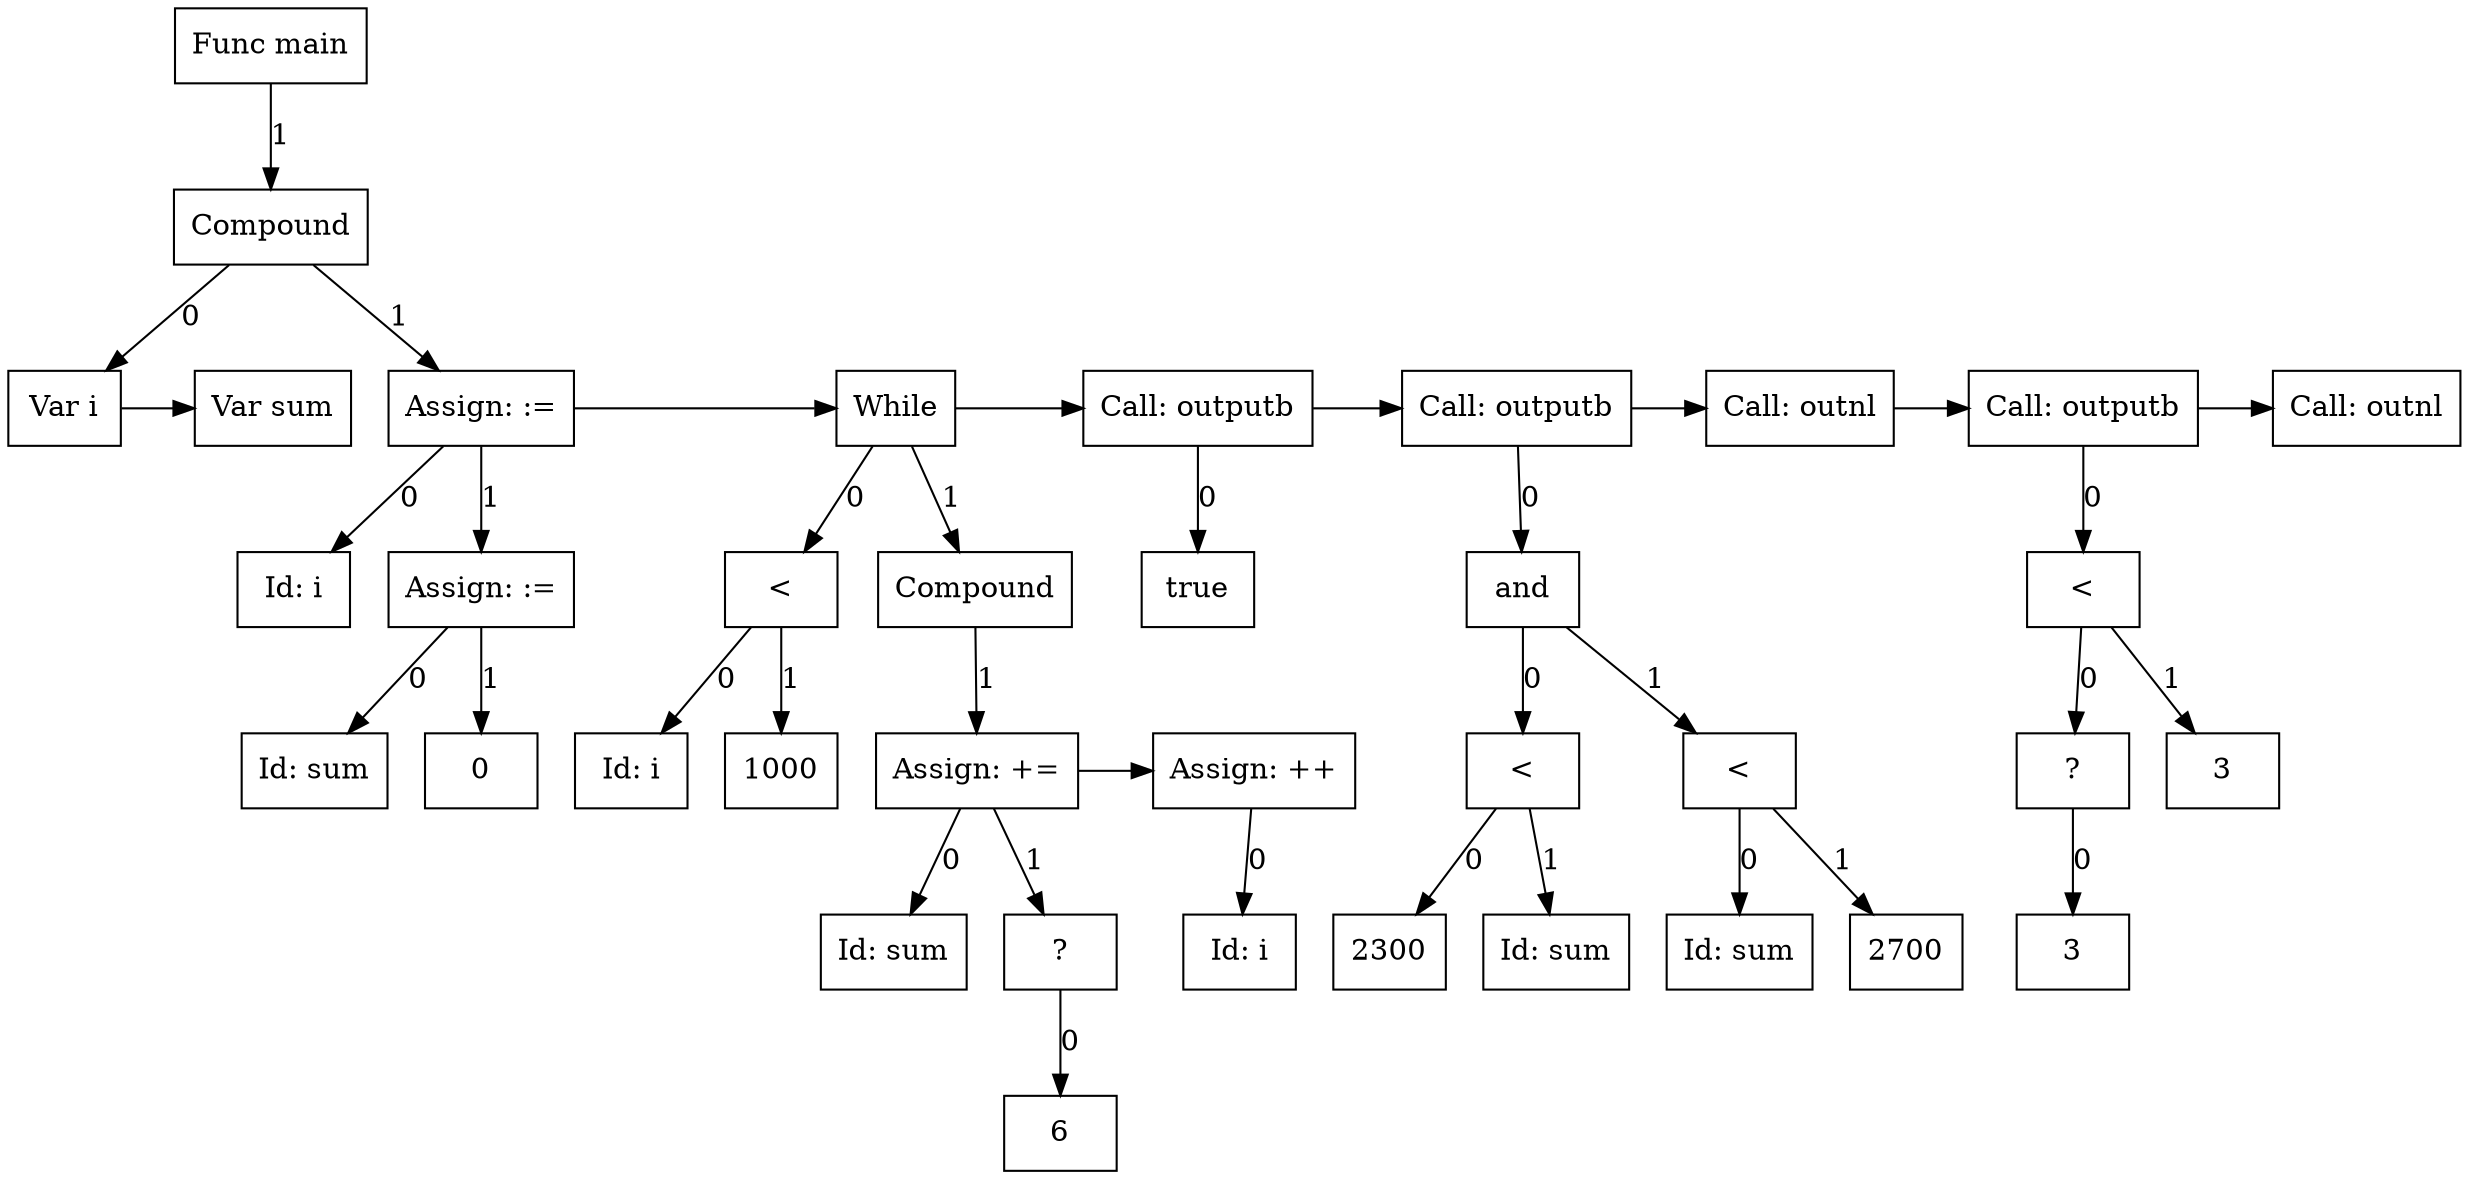 digraph G {
node36 [label="Func main"; shape=box];
subgraph childNames_36 {
rankdir="LR"; rank="same"; ordering=out
node35 [label="Compound"; shape=box];
}

subgraph childPtrs_36 {
rankdir="TB";
node36 -> node35 [label="1"];
}

subgraph childNames_35 {
rankdir="LR"; rank="same"; ordering=out
node0 [label="Var i"; shape=box];
node6 [label="Assign: :="; shape=box];
}

subgraph childPtrs_35 {
rankdir="TB";
node35 -> node0 [label="0"];
node35 -> node6 [label="1"];
}

subgraph SibNames_0 {
rankdir="LR"; rank="same";
node0 [label="Var i"; shape=box];
node1 [label="Var sum"; shape=box];
}

subgraph SibPtrs_0 {
rankdir="LR";
node0 -> node1;
}

subgraph childNames_6 {
rankdir="LR"; rank="same"; ordering=out
node2 [label="Id: i"; shape=box];
node5 [label="Assign: :="; shape=box];
}

subgraph childPtrs_6 {
rankdir="TB";
node6 -> node2 [label="0"];
node6 -> node5 [label="1"];
}

subgraph childNames_5 {
rankdir="LR"; rank="same"; ordering=out
node3 [label="Id: sum"; shape=box];
node4 [label="0"; shape=box];
}

subgraph childPtrs_5 {
rankdir="TB";
node5 -> node3 [label="0"];
node5 -> node4 [label="1"];
}

subgraph SibNames_6 {
rankdir="LR"; rank="same";
node6 [label="Assign: :="; shape=box];
node17 [label="While"; shape=box];
node19 [label="Call: outputb"; shape=box];
node27 [label="Call: outputb"; shape=box];
node28 [label="Call: outnl"; shape=box];
node33 [label="Call: outputb"; shape=box];
node34 [label="Call: outnl"; shape=box];
}

subgraph SibPtrs_6 {
rankdir="LR";
node6 -> node17;
node17 -> node19;
node19 -> node27;
node27 -> node28;
node28 -> node33;
node33 -> node34;
}

subgraph childNames_17 {
rankdir="LR"; rank="same"; ordering=out
node9 [label="<"; shape=box];
node16 [label="Compound"; shape=box];
}

subgraph childPtrs_17 {
rankdir="TB";
node17 -> node9 [label="0"];
node17 -> node16 [label="1"];
}

subgraph childNames_9 {
rankdir="LR"; rank="same"; ordering=out
node7 [label="Id: i"; shape=box];
node8 [label="1000"; shape=box];
}

subgraph childPtrs_9 {
rankdir="TB";
node9 -> node7 [label="0"];
node9 -> node8 [label="1"];
}

subgraph childNames_16 {
rankdir="LR"; rank="same"; ordering=out
node13 [label="Assign: +="; shape=box];
}

subgraph childPtrs_16 {
rankdir="TB";
node16 -> node13 [label="1"];
}

subgraph childNames_13 {
rankdir="LR"; rank="same"; ordering=out
node10 [label="Id: sum"; shape=box];
node12 [label="?"; shape=box];
}

subgraph childPtrs_13 {
rankdir="TB";
node13 -> node10 [label="0"];
node13 -> node12 [label="1"];
}

subgraph childNames_12 {
rankdir="LR"; rank="same"; ordering=out
node11 [label="6"; shape=box];
}

subgraph childPtrs_12 {
rankdir="TB";
node12 -> node11 [label="0"];
}

subgraph SibNames_13 {
rankdir="LR"; rank="same";
node13 [label="Assign: +="; shape=box];
node15 [label="Assign: ++"; shape=box];
}

subgraph SibPtrs_13 {
rankdir="LR";
node13 -> node15;
}

subgraph childNames_15 {
rankdir="LR"; rank="same"; ordering=out
node14 [label="Id: i"; shape=box];
}

subgraph childPtrs_15 {
rankdir="TB";
node15 -> node14 [label="0"];
}

subgraph childNames_19 {
rankdir="LR"; rank="same"; ordering=out
node18 [label="true"; shape=box];
}

subgraph childPtrs_19 {
rankdir="TB";
node19 -> node18 [label="0"];
}

subgraph childNames_27 {
rankdir="LR"; rank="same"; ordering=out
node26 [label="and"; shape=box];
}

subgraph childPtrs_27 {
rankdir="TB";
node27 -> node26 [label="0"];
}

subgraph childNames_26 {
rankdir="LR"; rank="same"; ordering=out
node22 [label="<"; shape=box];
node25 [label="<"; shape=box];
}

subgraph childPtrs_26 {
rankdir="TB";
node26 -> node22 [label="0"];
node26 -> node25 [label="1"];
}

subgraph childNames_22 {
rankdir="LR"; rank="same"; ordering=out
node20 [label="2300"; shape=box];
node21 [label="Id: sum"; shape=box];
}

subgraph childPtrs_22 {
rankdir="TB";
node22 -> node20 [label="0"];
node22 -> node21 [label="1"];
}

subgraph childNames_25 {
rankdir="LR"; rank="same"; ordering=out
node23 [label="Id: sum"; shape=box];
node24 [label="2700"; shape=box];
}

subgraph childPtrs_25 {
rankdir="TB";
node25 -> node23 [label="0"];
node25 -> node24 [label="1"];
}

subgraph childNames_33 {
rankdir="LR"; rank="same"; ordering=out
node32 [label="<"; shape=box];
}

subgraph childPtrs_33 {
rankdir="TB";
node33 -> node32 [label="0"];
}

subgraph childNames_32 {
rankdir="LR"; rank="same"; ordering=out
node30 [label="?"; shape=box];
node31 [label="3"; shape=box];
}

subgraph childPtrs_32 {
rankdir="TB";
node32 -> node30 [label="0"];
node32 -> node31 [label="1"];
}

subgraph childNames_30 {
rankdir="LR"; rank="same"; ordering=out
node29 [label="3"; shape=box];
}

subgraph childPtrs_30 {
rankdir="TB";
node30 -> node29 [label="0"];
}

}
